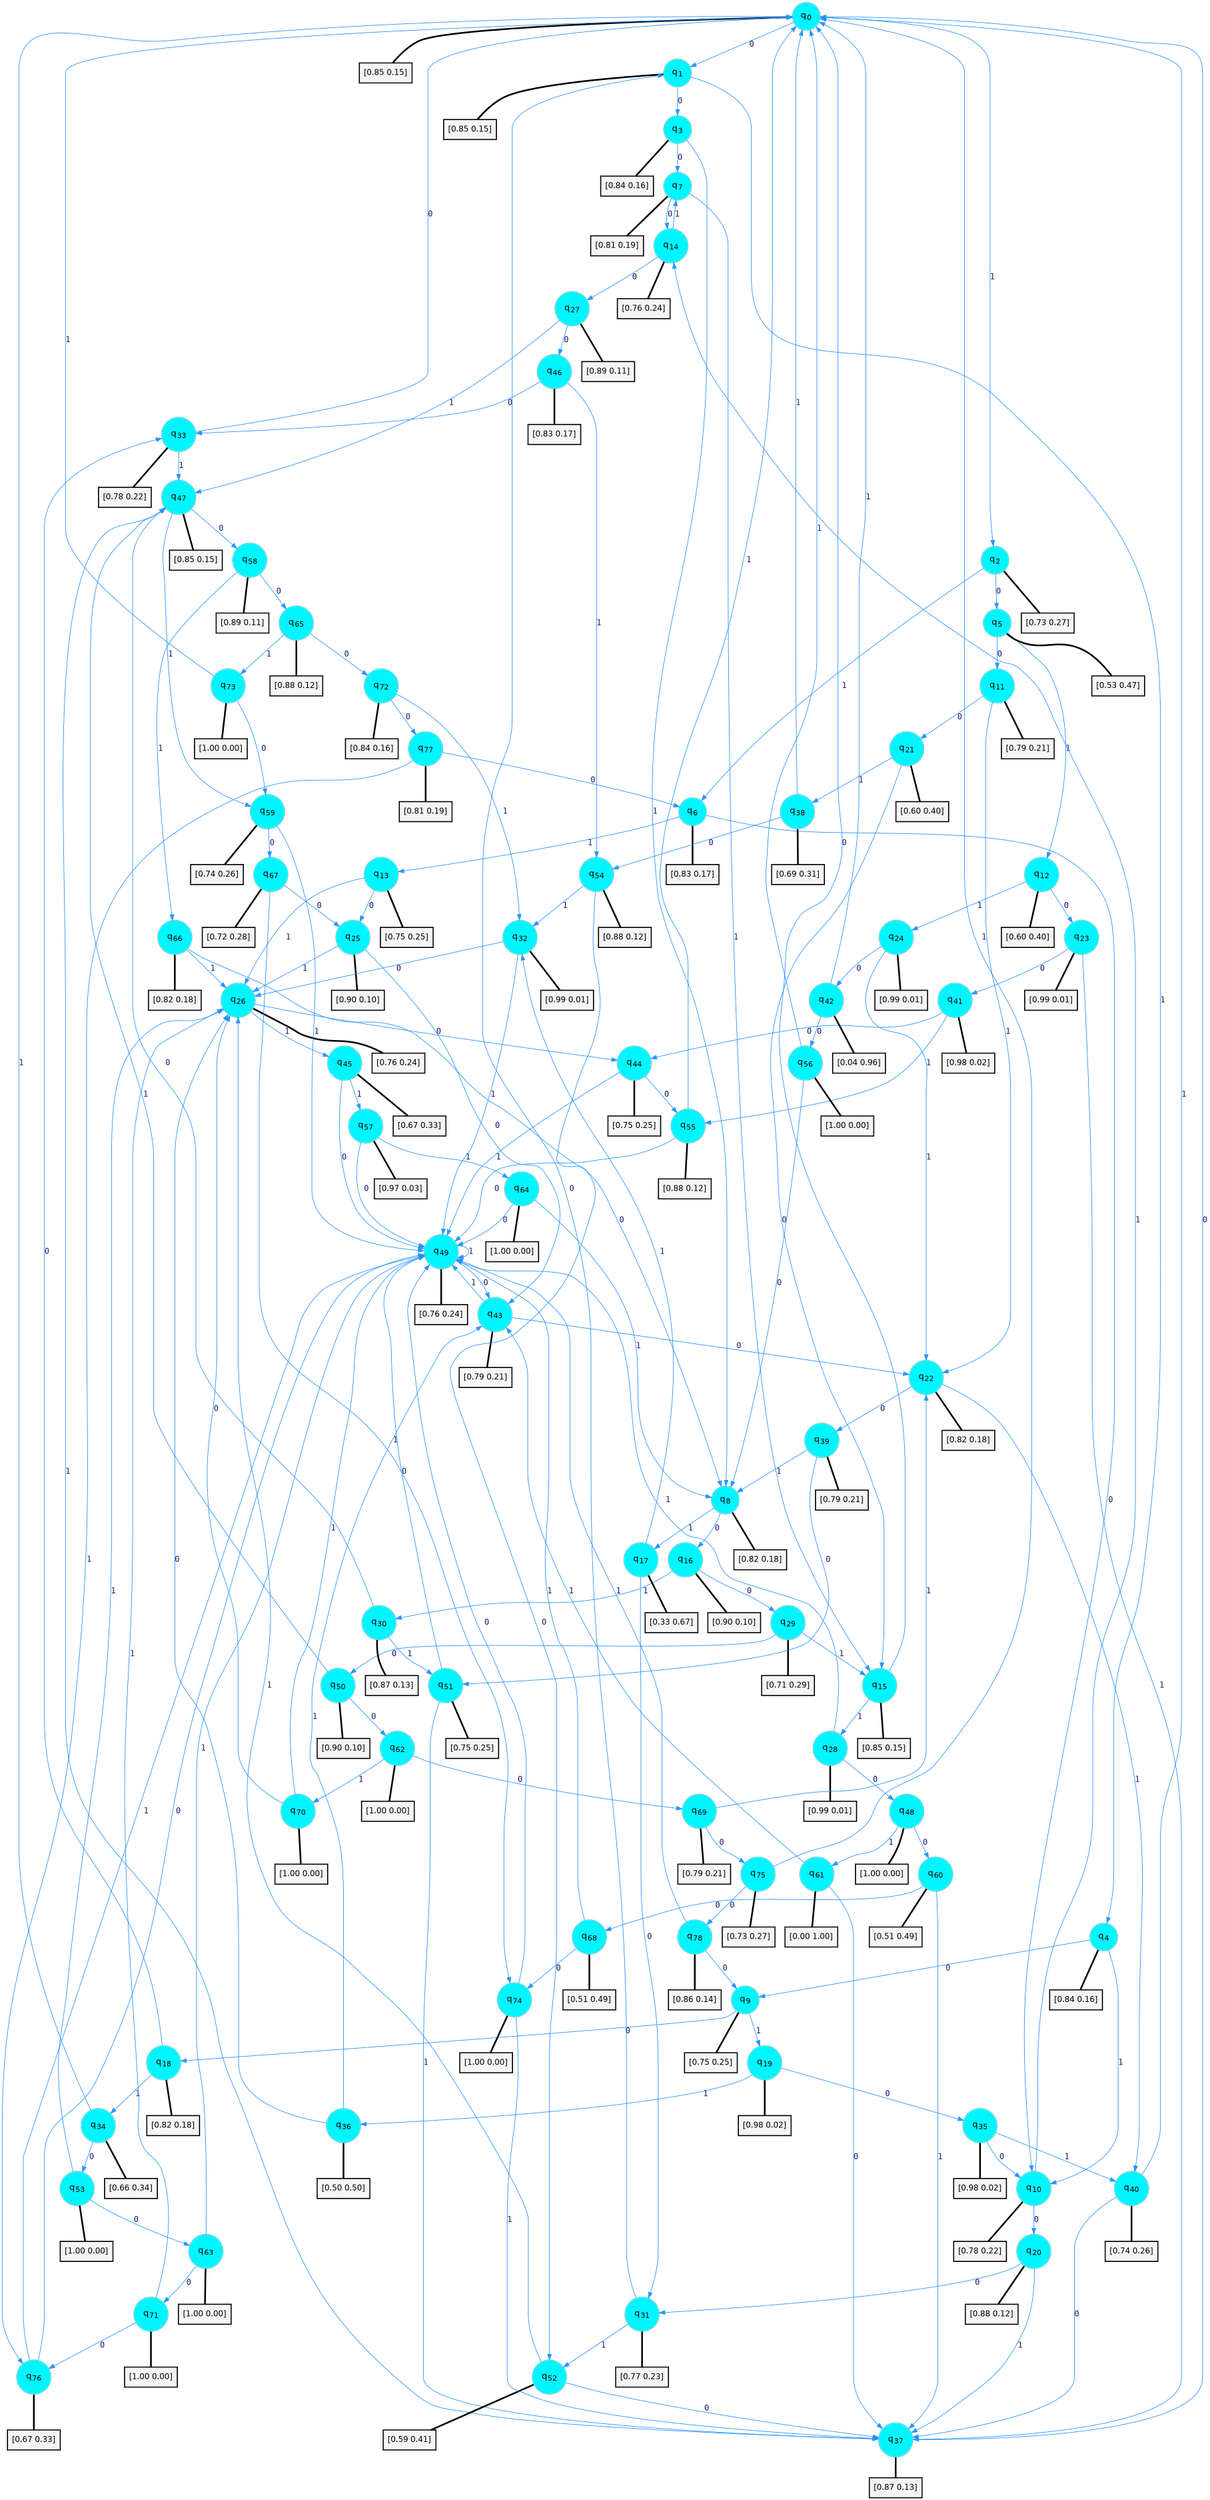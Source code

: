 digraph G {
graph [
bgcolor=transparent, dpi=300, rankdir=TD, size="40,25"];
node [
color=gray, fillcolor=turquoise1, fontcolor=black, fontname=Helvetica, fontsize=16, fontweight=bold, shape=circle, style=filled];
edge [
arrowsize=1, color=dodgerblue1, fontcolor=midnightblue, fontname=courier, fontweight=bold, penwidth=1, style=solid, weight=20];
0[label=<q<SUB>0</SUB>>];
1[label=<q<SUB>1</SUB>>];
2[label=<q<SUB>2</SUB>>];
3[label=<q<SUB>3</SUB>>];
4[label=<q<SUB>4</SUB>>];
5[label=<q<SUB>5</SUB>>];
6[label=<q<SUB>6</SUB>>];
7[label=<q<SUB>7</SUB>>];
8[label=<q<SUB>8</SUB>>];
9[label=<q<SUB>9</SUB>>];
10[label=<q<SUB>10</SUB>>];
11[label=<q<SUB>11</SUB>>];
12[label=<q<SUB>12</SUB>>];
13[label=<q<SUB>13</SUB>>];
14[label=<q<SUB>14</SUB>>];
15[label=<q<SUB>15</SUB>>];
16[label=<q<SUB>16</SUB>>];
17[label=<q<SUB>17</SUB>>];
18[label=<q<SUB>18</SUB>>];
19[label=<q<SUB>19</SUB>>];
20[label=<q<SUB>20</SUB>>];
21[label=<q<SUB>21</SUB>>];
22[label=<q<SUB>22</SUB>>];
23[label=<q<SUB>23</SUB>>];
24[label=<q<SUB>24</SUB>>];
25[label=<q<SUB>25</SUB>>];
26[label=<q<SUB>26</SUB>>];
27[label=<q<SUB>27</SUB>>];
28[label=<q<SUB>28</SUB>>];
29[label=<q<SUB>29</SUB>>];
30[label=<q<SUB>30</SUB>>];
31[label=<q<SUB>31</SUB>>];
32[label=<q<SUB>32</SUB>>];
33[label=<q<SUB>33</SUB>>];
34[label=<q<SUB>34</SUB>>];
35[label=<q<SUB>35</SUB>>];
36[label=<q<SUB>36</SUB>>];
37[label=<q<SUB>37</SUB>>];
38[label=<q<SUB>38</SUB>>];
39[label=<q<SUB>39</SUB>>];
40[label=<q<SUB>40</SUB>>];
41[label=<q<SUB>41</SUB>>];
42[label=<q<SUB>42</SUB>>];
43[label=<q<SUB>43</SUB>>];
44[label=<q<SUB>44</SUB>>];
45[label=<q<SUB>45</SUB>>];
46[label=<q<SUB>46</SUB>>];
47[label=<q<SUB>47</SUB>>];
48[label=<q<SUB>48</SUB>>];
49[label=<q<SUB>49</SUB>>];
50[label=<q<SUB>50</SUB>>];
51[label=<q<SUB>51</SUB>>];
52[label=<q<SUB>52</SUB>>];
53[label=<q<SUB>53</SUB>>];
54[label=<q<SUB>54</SUB>>];
55[label=<q<SUB>55</SUB>>];
56[label=<q<SUB>56</SUB>>];
57[label=<q<SUB>57</SUB>>];
58[label=<q<SUB>58</SUB>>];
59[label=<q<SUB>59</SUB>>];
60[label=<q<SUB>60</SUB>>];
61[label=<q<SUB>61</SUB>>];
62[label=<q<SUB>62</SUB>>];
63[label=<q<SUB>63</SUB>>];
64[label=<q<SUB>64</SUB>>];
65[label=<q<SUB>65</SUB>>];
66[label=<q<SUB>66</SUB>>];
67[label=<q<SUB>67</SUB>>];
68[label=<q<SUB>68</SUB>>];
69[label=<q<SUB>69</SUB>>];
70[label=<q<SUB>70</SUB>>];
71[label=<q<SUB>71</SUB>>];
72[label=<q<SUB>72</SUB>>];
73[label=<q<SUB>73</SUB>>];
74[label=<q<SUB>74</SUB>>];
75[label=<q<SUB>75</SUB>>];
76[label=<q<SUB>76</SUB>>];
77[label=<q<SUB>77</SUB>>];
78[label=<q<SUB>78</SUB>>];
79[label="[0.85 0.15]", shape=box,fontcolor=black, fontname=Helvetica, fontsize=14, penwidth=2, fillcolor=whitesmoke,color=black];
80[label="[0.85 0.15]", shape=box,fontcolor=black, fontname=Helvetica, fontsize=14, penwidth=2, fillcolor=whitesmoke,color=black];
81[label="[0.73 0.27]", shape=box,fontcolor=black, fontname=Helvetica, fontsize=14, penwidth=2, fillcolor=whitesmoke,color=black];
82[label="[0.84 0.16]", shape=box,fontcolor=black, fontname=Helvetica, fontsize=14, penwidth=2, fillcolor=whitesmoke,color=black];
83[label="[0.84 0.16]", shape=box,fontcolor=black, fontname=Helvetica, fontsize=14, penwidth=2, fillcolor=whitesmoke,color=black];
84[label="[0.53 0.47]", shape=box,fontcolor=black, fontname=Helvetica, fontsize=14, penwidth=2, fillcolor=whitesmoke,color=black];
85[label="[0.83 0.17]", shape=box,fontcolor=black, fontname=Helvetica, fontsize=14, penwidth=2, fillcolor=whitesmoke,color=black];
86[label="[0.81 0.19]", shape=box,fontcolor=black, fontname=Helvetica, fontsize=14, penwidth=2, fillcolor=whitesmoke,color=black];
87[label="[0.82 0.18]", shape=box,fontcolor=black, fontname=Helvetica, fontsize=14, penwidth=2, fillcolor=whitesmoke,color=black];
88[label="[0.75 0.25]", shape=box,fontcolor=black, fontname=Helvetica, fontsize=14, penwidth=2, fillcolor=whitesmoke,color=black];
89[label="[0.78 0.22]", shape=box,fontcolor=black, fontname=Helvetica, fontsize=14, penwidth=2, fillcolor=whitesmoke,color=black];
90[label="[0.79 0.21]", shape=box,fontcolor=black, fontname=Helvetica, fontsize=14, penwidth=2, fillcolor=whitesmoke,color=black];
91[label="[0.60 0.40]", shape=box,fontcolor=black, fontname=Helvetica, fontsize=14, penwidth=2, fillcolor=whitesmoke,color=black];
92[label="[0.75 0.25]", shape=box,fontcolor=black, fontname=Helvetica, fontsize=14, penwidth=2, fillcolor=whitesmoke,color=black];
93[label="[0.76 0.24]", shape=box,fontcolor=black, fontname=Helvetica, fontsize=14, penwidth=2, fillcolor=whitesmoke,color=black];
94[label="[0.85 0.15]", shape=box,fontcolor=black, fontname=Helvetica, fontsize=14, penwidth=2, fillcolor=whitesmoke,color=black];
95[label="[0.90 0.10]", shape=box,fontcolor=black, fontname=Helvetica, fontsize=14, penwidth=2, fillcolor=whitesmoke,color=black];
96[label="[0.33 0.67]", shape=box,fontcolor=black, fontname=Helvetica, fontsize=14, penwidth=2, fillcolor=whitesmoke,color=black];
97[label="[0.82 0.18]", shape=box,fontcolor=black, fontname=Helvetica, fontsize=14, penwidth=2, fillcolor=whitesmoke,color=black];
98[label="[0.98 0.02]", shape=box,fontcolor=black, fontname=Helvetica, fontsize=14, penwidth=2, fillcolor=whitesmoke,color=black];
99[label="[0.88 0.12]", shape=box,fontcolor=black, fontname=Helvetica, fontsize=14, penwidth=2, fillcolor=whitesmoke,color=black];
100[label="[0.60 0.40]", shape=box,fontcolor=black, fontname=Helvetica, fontsize=14, penwidth=2, fillcolor=whitesmoke,color=black];
101[label="[0.82 0.18]", shape=box,fontcolor=black, fontname=Helvetica, fontsize=14, penwidth=2, fillcolor=whitesmoke,color=black];
102[label="[0.99 0.01]", shape=box,fontcolor=black, fontname=Helvetica, fontsize=14, penwidth=2, fillcolor=whitesmoke,color=black];
103[label="[0.99 0.01]", shape=box,fontcolor=black, fontname=Helvetica, fontsize=14, penwidth=2, fillcolor=whitesmoke,color=black];
104[label="[0.90 0.10]", shape=box,fontcolor=black, fontname=Helvetica, fontsize=14, penwidth=2, fillcolor=whitesmoke,color=black];
105[label="[0.76 0.24]", shape=box,fontcolor=black, fontname=Helvetica, fontsize=14, penwidth=2, fillcolor=whitesmoke,color=black];
106[label="[0.89 0.11]", shape=box,fontcolor=black, fontname=Helvetica, fontsize=14, penwidth=2, fillcolor=whitesmoke,color=black];
107[label="[0.99 0.01]", shape=box,fontcolor=black, fontname=Helvetica, fontsize=14, penwidth=2, fillcolor=whitesmoke,color=black];
108[label="[0.71 0.29]", shape=box,fontcolor=black, fontname=Helvetica, fontsize=14, penwidth=2, fillcolor=whitesmoke,color=black];
109[label="[0.87 0.13]", shape=box,fontcolor=black, fontname=Helvetica, fontsize=14, penwidth=2, fillcolor=whitesmoke,color=black];
110[label="[0.77 0.23]", shape=box,fontcolor=black, fontname=Helvetica, fontsize=14, penwidth=2, fillcolor=whitesmoke,color=black];
111[label="[0.99 0.01]", shape=box,fontcolor=black, fontname=Helvetica, fontsize=14, penwidth=2, fillcolor=whitesmoke,color=black];
112[label="[0.78 0.22]", shape=box,fontcolor=black, fontname=Helvetica, fontsize=14, penwidth=2, fillcolor=whitesmoke,color=black];
113[label="[0.66 0.34]", shape=box,fontcolor=black, fontname=Helvetica, fontsize=14, penwidth=2, fillcolor=whitesmoke,color=black];
114[label="[0.98 0.02]", shape=box,fontcolor=black, fontname=Helvetica, fontsize=14, penwidth=2, fillcolor=whitesmoke,color=black];
115[label="[0.50 0.50]", shape=box,fontcolor=black, fontname=Helvetica, fontsize=14, penwidth=2, fillcolor=whitesmoke,color=black];
116[label="[0.87 0.13]", shape=box,fontcolor=black, fontname=Helvetica, fontsize=14, penwidth=2, fillcolor=whitesmoke,color=black];
117[label="[0.69 0.31]", shape=box,fontcolor=black, fontname=Helvetica, fontsize=14, penwidth=2, fillcolor=whitesmoke,color=black];
118[label="[0.79 0.21]", shape=box,fontcolor=black, fontname=Helvetica, fontsize=14, penwidth=2, fillcolor=whitesmoke,color=black];
119[label="[0.74 0.26]", shape=box,fontcolor=black, fontname=Helvetica, fontsize=14, penwidth=2, fillcolor=whitesmoke,color=black];
120[label="[0.98 0.02]", shape=box,fontcolor=black, fontname=Helvetica, fontsize=14, penwidth=2, fillcolor=whitesmoke,color=black];
121[label="[0.04 0.96]", shape=box,fontcolor=black, fontname=Helvetica, fontsize=14, penwidth=2, fillcolor=whitesmoke,color=black];
122[label="[0.79 0.21]", shape=box,fontcolor=black, fontname=Helvetica, fontsize=14, penwidth=2, fillcolor=whitesmoke,color=black];
123[label="[0.75 0.25]", shape=box,fontcolor=black, fontname=Helvetica, fontsize=14, penwidth=2, fillcolor=whitesmoke,color=black];
124[label="[0.67 0.33]", shape=box,fontcolor=black, fontname=Helvetica, fontsize=14, penwidth=2, fillcolor=whitesmoke,color=black];
125[label="[0.83 0.17]", shape=box,fontcolor=black, fontname=Helvetica, fontsize=14, penwidth=2, fillcolor=whitesmoke,color=black];
126[label="[0.85 0.15]", shape=box,fontcolor=black, fontname=Helvetica, fontsize=14, penwidth=2, fillcolor=whitesmoke,color=black];
127[label="[1.00 0.00]", shape=box,fontcolor=black, fontname=Helvetica, fontsize=14, penwidth=2, fillcolor=whitesmoke,color=black];
128[label="[0.76 0.24]", shape=box,fontcolor=black, fontname=Helvetica, fontsize=14, penwidth=2, fillcolor=whitesmoke,color=black];
129[label="[0.90 0.10]", shape=box,fontcolor=black, fontname=Helvetica, fontsize=14, penwidth=2, fillcolor=whitesmoke,color=black];
130[label="[0.75 0.25]", shape=box,fontcolor=black, fontname=Helvetica, fontsize=14, penwidth=2, fillcolor=whitesmoke,color=black];
131[label="[0.59 0.41]", shape=box,fontcolor=black, fontname=Helvetica, fontsize=14, penwidth=2, fillcolor=whitesmoke,color=black];
132[label="[1.00 0.00]", shape=box,fontcolor=black, fontname=Helvetica, fontsize=14, penwidth=2, fillcolor=whitesmoke,color=black];
133[label="[0.88 0.12]", shape=box,fontcolor=black, fontname=Helvetica, fontsize=14, penwidth=2, fillcolor=whitesmoke,color=black];
134[label="[0.88 0.12]", shape=box,fontcolor=black, fontname=Helvetica, fontsize=14, penwidth=2, fillcolor=whitesmoke,color=black];
135[label="[1.00 0.00]", shape=box,fontcolor=black, fontname=Helvetica, fontsize=14, penwidth=2, fillcolor=whitesmoke,color=black];
136[label="[0.97 0.03]", shape=box,fontcolor=black, fontname=Helvetica, fontsize=14, penwidth=2, fillcolor=whitesmoke,color=black];
137[label="[0.89 0.11]", shape=box,fontcolor=black, fontname=Helvetica, fontsize=14, penwidth=2, fillcolor=whitesmoke,color=black];
138[label="[0.74 0.26]", shape=box,fontcolor=black, fontname=Helvetica, fontsize=14, penwidth=2, fillcolor=whitesmoke,color=black];
139[label="[0.51 0.49]", shape=box,fontcolor=black, fontname=Helvetica, fontsize=14, penwidth=2, fillcolor=whitesmoke,color=black];
140[label="[0.00 1.00]", shape=box,fontcolor=black, fontname=Helvetica, fontsize=14, penwidth=2, fillcolor=whitesmoke,color=black];
141[label="[1.00 0.00]", shape=box,fontcolor=black, fontname=Helvetica, fontsize=14, penwidth=2, fillcolor=whitesmoke,color=black];
142[label="[1.00 0.00]", shape=box,fontcolor=black, fontname=Helvetica, fontsize=14, penwidth=2, fillcolor=whitesmoke,color=black];
143[label="[1.00 0.00]", shape=box,fontcolor=black, fontname=Helvetica, fontsize=14, penwidth=2, fillcolor=whitesmoke,color=black];
144[label="[0.88 0.12]", shape=box,fontcolor=black, fontname=Helvetica, fontsize=14, penwidth=2, fillcolor=whitesmoke,color=black];
145[label="[0.82 0.18]", shape=box,fontcolor=black, fontname=Helvetica, fontsize=14, penwidth=2, fillcolor=whitesmoke,color=black];
146[label="[0.72 0.28]", shape=box,fontcolor=black, fontname=Helvetica, fontsize=14, penwidth=2, fillcolor=whitesmoke,color=black];
147[label="[0.51 0.49]", shape=box,fontcolor=black, fontname=Helvetica, fontsize=14, penwidth=2, fillcolor=whitesmoke,color=black];
148[label="[0.79 0.21]", shape=box,fontcolor=black, fontname=Helvetica, fontsize=14, penwidth=2, fillcolor=whitesmoke,color=black];
149[label="[1.00 0.00]", shape=box,fontcolor=black, fontname=Helvetica, fontsize=14, penwidth=2, fillcolor=whitesmoke,color=black];
150[label="[1.00 0.00]", shape=box,fontcolor=black, fontname=Helvetica, fontsize=14, penwidth=2, fillcolor=whitesmoke,color=black];
151[label="[0.84 0.16]", shape=box,fontcolor=black, fontname=Helvetica, fontsize=14, penwidth=2, fillcolor=whitesmoke,color=black];
152[label="[1.00 0.00]", shape=box,fontcolor=black, fontname=Helvetica, fontsize=14, penwidth=2, fillcolor=whitesmoke,color=black];
153[label="[1.00 0.00]", shape=box,fontcolor=black, fontname=Helvetica, fontsize=14, penwidth=2, fillcolor=whitesmoke,color=black];
154[label="[0.73 0.27]", shape=box,fontcolor=black, fontname=Helvetica, fontsize=14, penwidth=2, fillcolor=whitesmoke,color=black];
155[label="[0.67 0.33]", shape=box,fontcolor=black, fontname=Helvetica, fontsize=14, penwidth=2, fillcolor=whitesmoke,color=black];
156[label="[0.81 0.19]", shape=box,fontcolor=black, fontname=Helvetica, fontsize=14, penwidth=2, fillcolor=whitesmoke,color=black];
157[label="[0.86 0.14]", shape=box,fontcolor=black, fontname=Helvetica, fontsize=14, penwidth=2, fillcolor=whitesmoke,color=black];
0->1 [label=0];
0->2 [label=1];
0->79 [arrowhead=none, penwidth=3,color=black];
1->3 [label=0];
1->4 [label=1];
1->80 [arrowhead=none, penwidth=3,color=black];
2->5 [label=0];
2->6 [label=1];
2->81 [arrowhead=none, penwidth=3,color=black];
3->7 [label=0];
3->8 [label=1];
3->82 [arrowhead=none, penwidth=3,color=black];
4->9 [label=0];
4->10 [label=1];
4->83 [arrowhead=none, penwidth=3,color=black];
5->11 [label=0];
5->12 [label=1];
5->84 [arrowhead=none, penwidth=3,color=black];
6->10 [label=0];
6->13 [label=1];
6->85 [arrowhead=none, penwidth=3,color=black];
7->14 [label=0];
7->15 [label=1];
7->86 [arrowhead=none, penwidth=3,color=black];
8->16 [label=0];
8->17 [label=1];
8->87 [arrowhead=none, penwidth=3,color=black];
9->18 [label=0];
9->19 [label=1];
9->88 [arrowhead=none, penwidth=3,color=black];
10->20 [label=0];
10->14 [label=1];
10->89 [arrowhead=none, penwidth=3,color=black];
11->21 [label=0];
11->22 [label=1];
11->90 [arrowhead=none, penwidth=3,color=black];
12->23 [label=0];
12->24 [label=1];
12->91 [arrowhead=none, penwidth=3,color=black];
13->25 [label=0];
13->26 [label=1];
13->92 [arrowhead=none, penwidth=3,color=black];
14->27 [label=0];
14->7 [label=1];
14->93 [arrowhead=none, penwidth=3,color=black];
15->0 [label=0];
15->28 [label=1];
15->94 [arrowhead=none, penwidth=3,color=black];
16->29 [label=0];
16->30 [label=1];
16->95 [arrowhead=none, penwidth=3,color=black];
17->31 [label=0];
17->32 [label=1];
17->96 [arrowhead=none, penwidth=3,color=black];
18->33 [label=0];
18->34 [label=1];
18->97 [arrowhead=none, penwidth=3,color=black];
19->35 [label=0];
19->36 [label=1];
19->98 [arrowhead=none, penwidth=3,color=black];
20->31 [label=0];
20->37 [label=1];
20->99 [arrowhead=none, penwidth=3,color=black];
21->15 [label=0];
21->38 [label=1];
21->100 [arrowhead=none, penwidth=3,color=black];
22->39 [label=0];
22->40 [label=1];
22->101 [arrowhead=none, penwidth=3,color=black];
23->41 [label=0];
23->37 [label=1];
23->102 [arrowhead=none, penwidth=3,color=black];
24->42 [label=0];
24->22 [label=1];
24->103 [arrowhead=none, penwidth=3,color=black];
25->43 [label=0];
25->26 [label=1];
25->104 [arrowhead=none, penwidth=3,color=black];
26->44 [label=0];
26->45 [label=1];
26->105 [arrowhead=none, penwidth=3,color=black];
27->46 [label=0];
27->47 [label=1];
27->106 [arrowhead=none, penwidth=3,color=black];
28->48 [label=0];
28->49 [label=1];
28->107 [arrowhead=none, penwidth=3,color=black];
29->50 [label=0];
29->15 [label=1];
29->108 [arrowhead=none, penwidth=3,color=black];
30->47 [label=0];
30->51 [label=1];
30->109 [arrowhead=none, penwidth=3,color=black];
31->1 [label=0];
31->52 [label=1];
31->110 [arrowhead=none, penwidth=3,color=black];
32->26 [label=0];
32->49 [label=1];
32->111 [arrowhead=none, penwidth=3,color=black];
33->0 [label=0];
33->47 [label=1];
33->112 [arrowhead=none, penwidth=3,color=black];
34->53 [label=0];
34->0 [label=1];
34->113 [arrowhead=none, penwidth=3,color=black];
35->10 [label=0];
35->40 [label=1];
35->114 [arrowhead=none, penwidth=3,color=black];
36->26 [label=0];
36->43 [label=1];
36->115 [arrowhead=none, penwidth=3,color=black];
37->0 [label=0];
37->47 [label=1];
37->116 [arrowhead=none, penwidth=3,color=black];
38->54 [label=0];
38->0 [label=1];
38->117 [arrowhead=none, penwidth=3,color=black];
39->51 [label=0];
39->8 [label=1];
39->118 [arrowhead=none, penwidth=3,color=black];
40->37 [label=0];
40->0 [label=1];
40->119 [arrowhead=none, penwidth=3,color=black];
41->44 [label=0];
41->55 [label=1];
41->120 [arrowhead=none, penwidth=3,color=black];
42->56 [label=0];
42->0 [label=1];
42->121 [arrowhead=none, penwidth=3,color=black];
43->22 [label=0];
43->49 [label=1];
43->122 [arrowhead=none, penwidth=3,color=black];
44->55 [label=0];
44->49 [label=1];
44->123 [arrowhead=none, penwidth=3,color=black];
45->49 [label=0];
45->57 [label=1];
45->124 [arrowhead=none, penwidth=3,color=black];
46->33 [label=0];
46->54 [label=1];
46->125 [arrowhead=none, penwidth=3,color=black];
47->58 [label=0];
47->59 [label=1];
47->126 [arrowhead=none, penwidth=3,color=black];
48->60 [label=0];
48->61 [label=1];
48->127 [arrowhead=none, penwidth=3,color=black];
49->43 [label=0];
49->49 [label=1];
49->128 [arrowhead=none, penwidth=3,color=black];
50->62 [label=0];
50->47 [label=1];
50->129 [arrowhead=none, penwidth=3,color=black];
51->49 [label=0];
51->37 [label=1];
51->130 [arrowhead=none, penwidth=3,color=black];
52->37 [label=0];
52->26 [label=1];
52->131 [arrowhead=none, penwidth=3,color=black];
53->63 [label=0];
53->26 [label=1];
53->132 [arrowhead=none, penwidth=3,color=black];
54->52 [label=0];
54->32 [label=1];
54->133 [arrowhead=none, penwidth=3,color=black];
55->49 [label=0];
55->0 [label=1];
55->134 [arrowhead=none, penwidth=3,color=black];
56->8 [label=0];
56->0 [label=1];
56->135 [arrowhead=none, penwidth=3,color=black];
57->49 [label=0];
57->64 [label=1];
57->136 [arrowhead=none, penwidth=3,color=black];
58->65 [label=0];
58->66 [label=1];
58->137 [arrowhead=none, penwidth=3,color=black];
59->67 [label=0];
59->49 [label=1];
59->138 [arrowhead=none, penwidth=3,color=black];
60->68 [label=0];
60->37 [label=1];
60->139 [arrowhead=none, penwidth=3,color=black];
61->37 [label=0];
61->43 [label=1];
61->140 [arrowhead=none, penwidth=3,color=black];
62->69 [label=0];
62->70 [label=1];
62->141 [arrowhead=none, penwidth=3,color=black];
63->71 [label=0];
63->49 [label=1];
63->142 [arrowhead=none, penwidth=3,color=black];
64->49 [label=0];
64->8 [label=1];
64->143 [arrowhead=none, penwidth=3,color=black];
65->72 [label=0];
65->73 [label=1];
65->144 [arrowhead=none, penwidth=3,color=black];
66->8 [label=0];
66->26 [label=1];
66->145 [arrowhead=none, penwidth=3,color=black];
67->25 [label=0];
67->74 [label=1];
67->146 [arrowhead=none, penwidth=3,color=black];
68->74 [label=0];
68->49 [label=1];
68->147 [arrowhead=none, penwidth=3,color=black];
69->75 [label=0];
69->22 [label=1];
69->148 [arrowhead=none, penwidth=3,color=black];
70->26 [label=0];
70->49 [label=1];
70->149 [arrowhead=none, penwidth=3,color=black];
71->76 [label=0];
71->26 [label=1];
71->150 [arrowhead=none, penwidth=3,color=black];
72->77 [label=0];
72->32 [label=1];
72->151 [arrowhead=none, penwidth=3,color=black];
73->59 [label=0];
73->0 [label=1];
73->152 [arrowhead=none, penwidth=3,color=black];
74->49 [label=0];
74->37 [label=1];
74->153 [arrowhead=none, penwidth=3,color=black];
75->78 [label=0];
75->0 [label=1];
75->154 [arrowhead=none, penwidth=3,color=black];
76->49 [label=0];
76->49 [label=1];
76->155 [arrowhead=none, penwidth=3,color=black];
77->6 [label=0];
77->76 [label=1];
77->156 [arrowhead=none, penwidth=3,color=black];
78->9 [label=0];
78->49 [label=1];
78->157 [arrowhead=none, penwidth=3,color=black];
}
